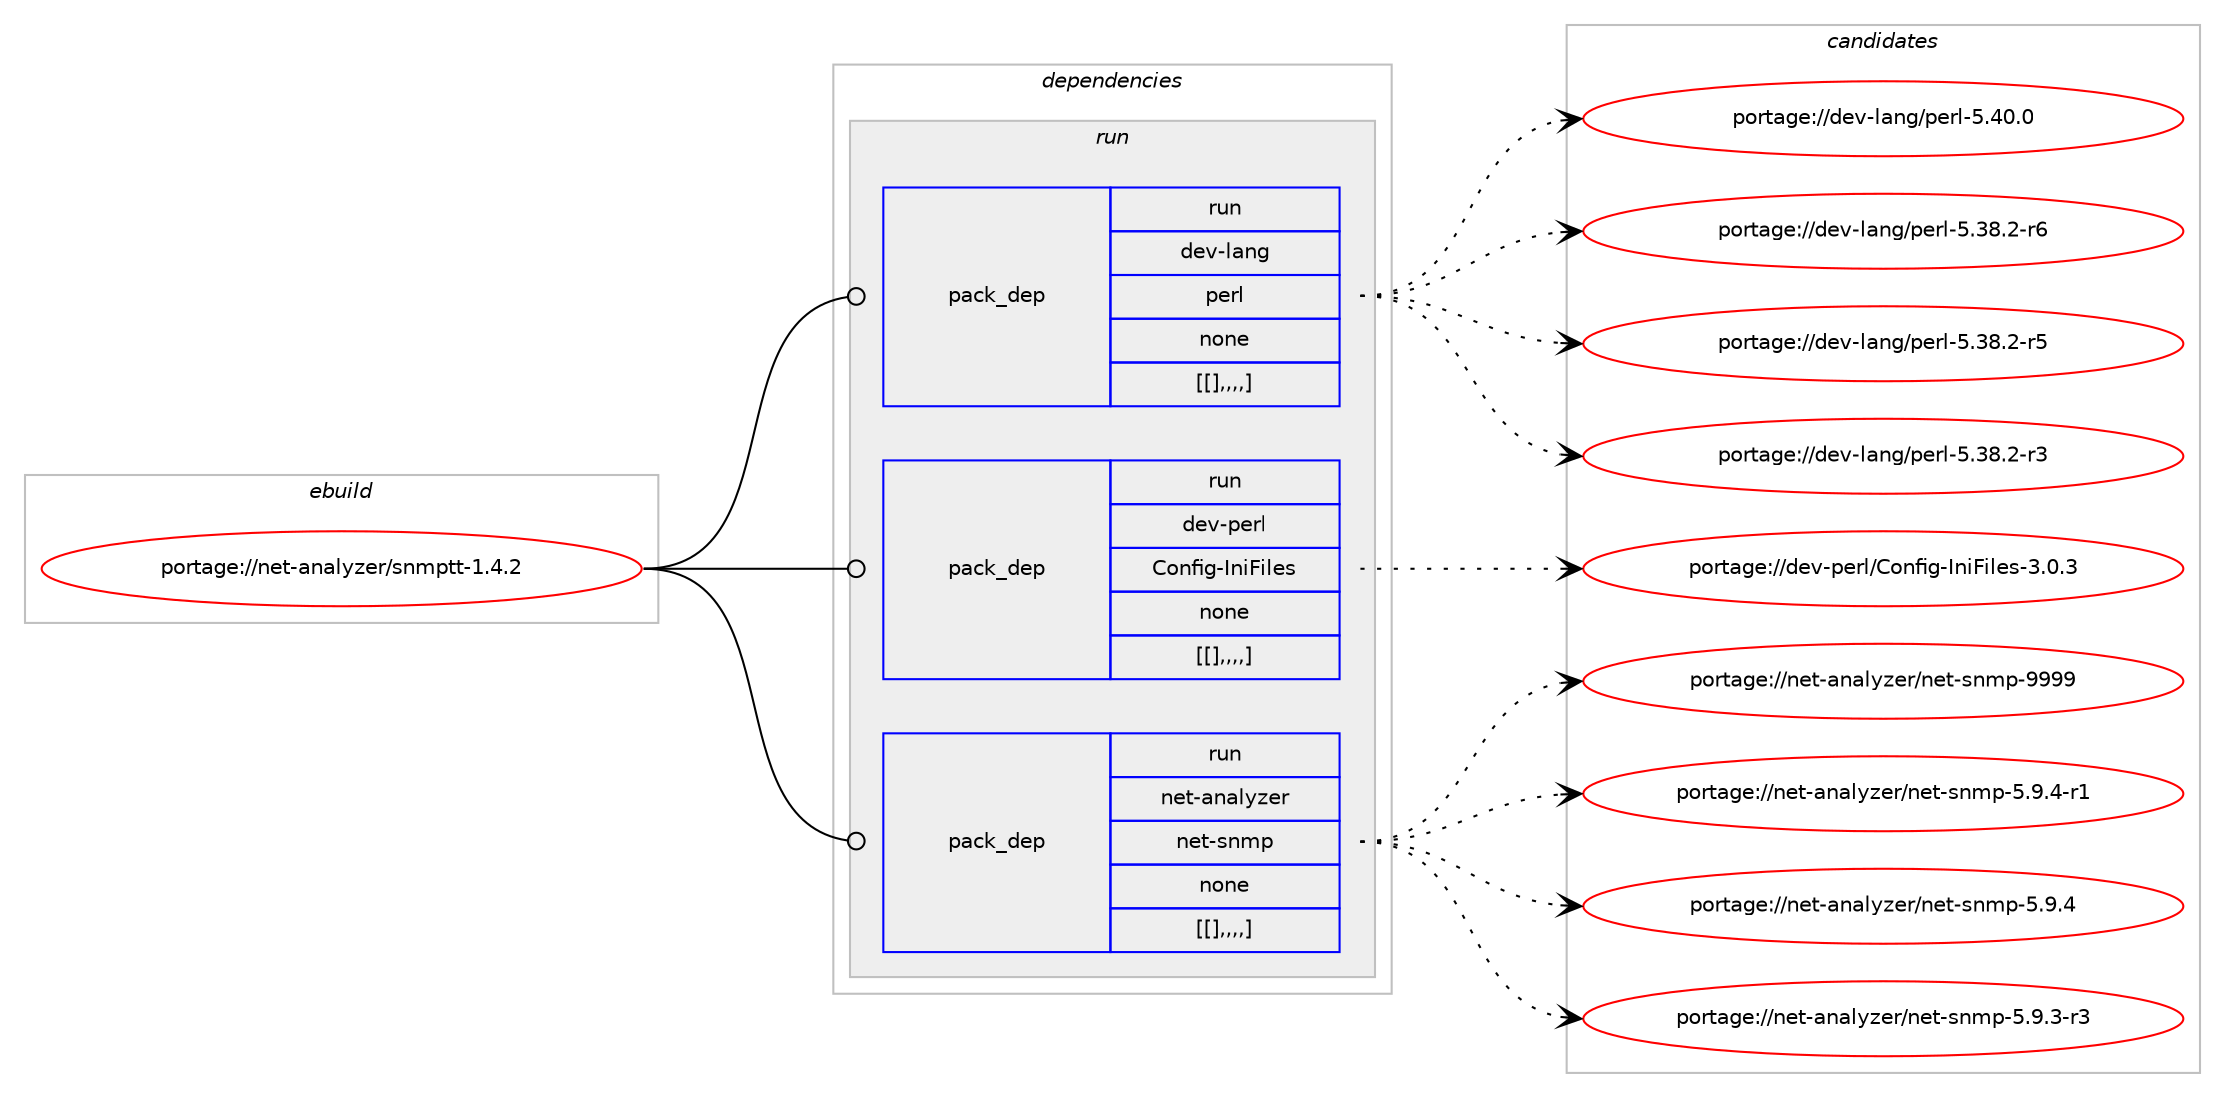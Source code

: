 digraph prolog {

# *************
# Graph options
# *************

newrank=true;
concentrate=true;
compound=true;
graph [rankdir=LR,fontname=Helvetica,fontsize=10,ranksep=1.5];#, ranksep=2.5, nodesep=0.2];
edge  [arrowhead=vee];
node  [fontname=Helvetica,fontsize=10];

# **********
# The ebuild
# **********

subgraph cluster_leftcol {
color=gray;
label=<<i>ebuild</i>>;
id [label="portage://net-analyzer/snmptt-1.4.2", color=red, width=4, href="../net-analyzer/snmptt-1.4.2.svg"];
}

# ****************
# The dependencies
# ****************

subgraph cluster_midcol {
color=gray;
label=<<i>dependencies</i>>;
subgraph cluster_compile {
fillcolor="#eeeeee";
style=filled;
label=<<i>compile</i>>;
}
subgraph cluster_compileandrun {
fillcolor="#eeeeee";
style=filled;
label=<<i>compile and run</i>>;
}
subgraph cluster_run {
fillcolor="#eeeeee";
style=filled;
label=<<i>run</i>>;
subgraph pack264712 {
dependency360301 [label=<<TABLE BORDER="0" CELLBORDER="1" CELLSPACING="0" CELLPADDING="4" WIDTH="220"><TR><TD ROWSPAN="6" CELLPADDING="30">pack_dep</TD></TR><TR><TD WIDTH="110">run</TD></TR><TR><TD>dev-lang</TD></TR><TR><TD>perl</TD></TR><TR><TD>none</TD></TR><TR><TD>[[],,,,]</TD></TR></TABLE>>, shape=none, color=blue];
}
id:e -> dependency360301:w [weight=20,style="solid",arrowhead="odot"];
subgraph pack264713 {
dependency360302 [label=<<TABLE BORDER="0" CELLBORDER="1" CELLSPACING="0" CELLPADDING="4" WIDTH="220"><TR><TD ROWSPAN="6" CELLPADDING="30">pack_dep</TD></TR><TR><TD WIDTH="110">run</TD></TR><TR><TD>dev-perl</TD></TR><TR><TD>Config-IniFiles</TD></TR><TR><TD>none</TD></TR><TR><TD>[[],,,,]</TD></TR></TABLE>>, shape=none, color=blue];
}
id:e -> dependency360302:w [weight=20,style="solid",arrowhead="odot"];
subgraph pack264714 {
dependency360303 [label=<<TABLE BORDER="0" CELLBORDER="1" CELLSPACING="0" CELLPADDING="4" WIDTH="220"><TR><TD ROWSPAN="6" CELLPADDING="30">pack_dep</TD></TR><TR><TD WIDTH="110">run</TD></TR><TR><TD>net-analyzer</TD></TR><TR><TD>net-snmp</TD></TR><TR><TD>none</TD></TR><TR><TD>[[],,,,]</TD></TR></TABLE>>, shape=none, color=blue];
}
id:e -> dependency360303:w [weight=20,style="solid",arrowhead="odot"];
}
}

# **************
# The candidates
# **************

subgraph cluster_choices {
rank=same;
color=gray;
label=<<i>candidates</i>>;

subgraph choice264712 {
color=black;
nodesep=1;
choice10010111845108971101034711210111410845534652484648 [label="portage://dev-lang/perl-5.40.0", color=red, width=4,href="../dev-lang/perl-5.40.0.svg"];
choice100101118451089711010347112101114108455346515646504511454 [label="portage://dev-lang/perl-5.38.2-r6", color=red, width=4,href="../dev-lang/perl-5.38.2-r6.svg"];
choice100101118451089711010347112101114108455346515646504511453 [label="portage://dev-lang/perl-5.38.2-r5", color=red, width=4,href="../dev-lang/perl-5.38.2-r5.svg"];
choice100101118451089711010347112101114108455346515646504511451 [label="portage://dev-lang/perl-5.38.2-r3", color=red, width=4,href="../dev-lang/perl-5.38.2-r3.svg"];
dependency360301:e -> choice10010111845108971101034711210111410845534652484648:w [style=dotted,weight="100"];
dependency360301:e -> choice100101118451089711010347112101114108455346515646504511454:w [style=dotted,weight="100"];
dependency360301:e -> choice100101118451089711010347112101114108455346515646504511453:w [style=dotted,weight="100"];
dependency360301:e -> choice100101118451089711010347112101114108455346515646504511451:w [style=dotted,weight="100"];
}
subgraph choice264713 {
color=black;
nodesep=1;
choice100101118451121011141084767111110102105103457311010570105108101115455146484651 [label="portage://dev-perl/Config-IniFiles-3.0.3", color=red, width=4,href="../dev-perl/Config-IniFiles-3.0.3.svg"];
dependency360302:e -> choice100101118451121011141084767111110102105103457311010570105108101115455146484651:w [style=dotted,weight="100"];
}
subgraph choice264714 {
color=black;
nodesep=1;
choice11010111645971109710812112210111447110101116451151101091124557575757 [label="portage://net-analyzer/net-snmp-9999", color=red, width=4,href="../net-analyzer/net-snmp-9999.svg"];
choice11010111645971109710812112210111447110101116451151101091124553465746524511449 [label="portage://net-analyzer/net-snmp-5.9.4-r1", color=red, width=4,href="../net-analyzer/net-snmp-5.9.4-r1.svg"];
choice1101011164597110971081211221011144711010111645115110109112455346574652 [label="portage://net-analyzer/net-snmp-5.9.4", color=red, width=4,href="../net-analyzer/net-snmp-5.9.4.svg"];
choice11010111645971109710812112210111447110101116451151101091124553465746514511451 [label="portage://net-analyzer/net-snmp-5.9.3-r3", color=red, width=4,href="../net-analyzer/net-snmp-5.9.3-r3.svg"];
dependency360303:e -> choice11010111645971109710812112210111447110101116451151101091124557575757:w [style=dotted,weight="100"];
dependency360303:e -> choice11010111645971109710812112210111447110101116451151101091124553465746524511449:w [style=dotted,weight="100"];
dependency360303:e -> choice1101011164597110971081211221011144711010111645115110109112455346574652:w [style=dotted,weight="100"];
dependency360303:e -> choice11010111645971109710812112210111447110101116451151101091124553465746514511451:w [style=dotted,weight="100"];
}
}

}
